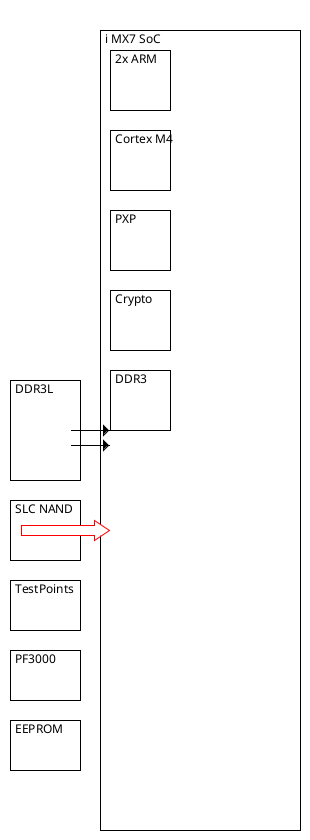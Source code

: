 {
  "sha1": "hvbhhom5s1ea7m57klhjmcg0fxp908k",
  "insertion": {
    "when": "2024-06-03T18:59:30.057Z",
    "user": "plantuml@gmail.com"
  }
}
@startwire

goto(0, 360)
*DDR3L [70x100]
*SLC_NAND [70x60]
*TestPoints [70x50]
*PF3000 [70x50]
*EEPROM [70x50]

--

*i_MX7_SoC [200x800]
	*2x_ARM [60x60]
	*Cortex_M4 [60x60]
	*PXP [60x60]
	*Crypto [60x60]
	*DDR3 [60x60]

DDR3L(100%-10, 50%) -> i_MX7_SoC.DDR3
DDR3L -> i_MX7_SoC.DDR3

SLC_NAND(0%+10, 50%-5) => i_MX7_SoC.DDR3 #red

@endwire

